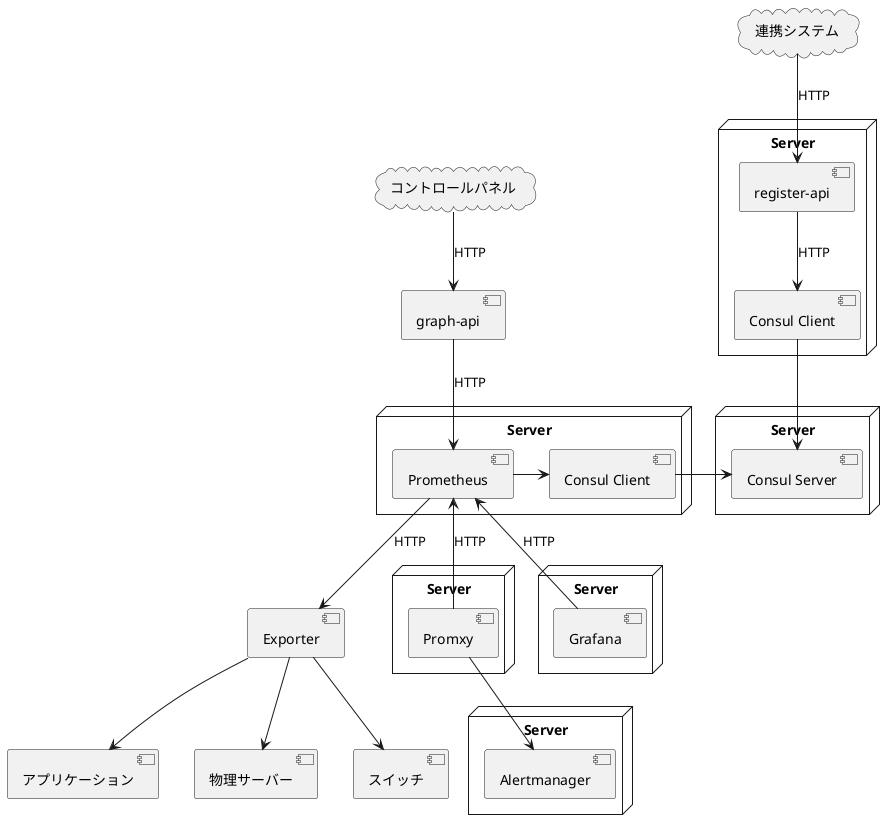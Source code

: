 @startuml

cloud "連携システム"
cloud "コントロールパネル"

node "Server" as RegisterServer {
	[register-api]
	[Consul Client] as RegisterConsulClient
}

node "Server" as ConsulServer {
	[Consul Server]
}

node "Server" as PrometheusServer {
	[Prometheus]
	[Consul Client] as PrometheusConsulClient

	[Prometheus] -right-> PrometheusConsulClient
}

node "Server" as PromxyServer {
	[Promxy]
}

node "Server" as AlertmanagerServer {
	[Alertmanager]
}

node "Server" as GrafanaServer {
	[Grafana]
}

連携システム -down-> [register-api] :HTTP
[register-api] -down-> RegisterConsulClient :HTTP
RegisterConsulClient -down-> [Consul Server]
コントロールパネル -down-> [graph-api] :HTTP
[graph-api] -down-> [Prometheus] :HTTP
PrometheusConsulClient -> [Consul Server]
[Grafana] -up-> [Prometheus] : HTTP
[Prometheus] -down-> [Exporter] : HTTP
[Exporter] -down-> [アプリケーション]
[Exporter] -down-> [物理サーバー]
[Exporter] -down-> [スイッチ]
[Promxy] -up-> [Prometheus] : HTTP
[Promxy] -down-> [Alertmanager]

@enduml

